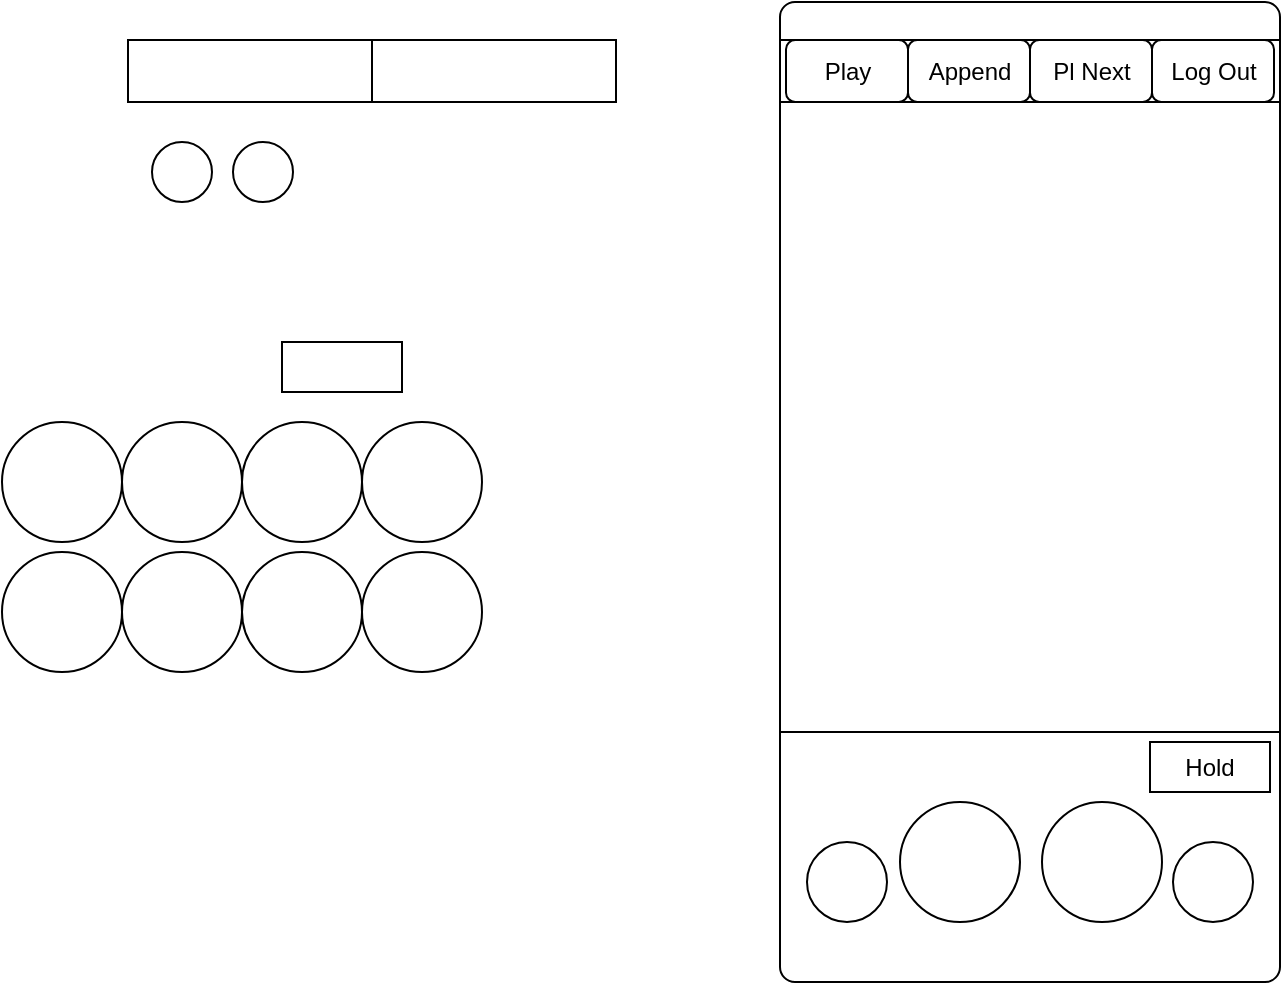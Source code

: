 <mxfile version="12.8.8" type="github" pages="2">
  <diagram id="oQDTAqtAIhEj4QiiSjHc" name="Media Scheduler">
    <mxGraphModel dx="1368" dy="534" grid="1" gridSize="10" guides="1" tooltips="1" connect="1" arrows="1" fold="1" page="1" pageScale="1" pageWidth="250" pageHeight="490" math="0" shadow="0">
      <root>
        <mxCell id="0" />
        <mxCell id="1" parent="0" />
        <mxCell id="E8qXKSW293ZqN4_Jq3c3-1" value="" style="rounded=1;whiteSpace=wrap;html=1;arcSize=3;" vertex="1" parent="1">
          <mxGeometry x="109" width="250" height="490" as="geometry" />
        </mxCell>
        <mxCell id="E8qXKSW293ZqN4_Jq3c3-4" value="" style="endArrow=none;html=1;exitX=1;exitY=0.5;exitDx=0;exitDy=0;entryX=0;entryY=0.5;entryDx=0;entryDy=0;" edge="1" parent="1">
          <mxGeometry width="50" height="50" relative="1" as="geometry">
            <mxPoint x="359" y="19" as="sourcePoint" />
            <mxPoint x="109" y="19" as="targetPoint" />
          </mxGeometry>
        </mxCell>
        <mxCell id="E8qXKSW293ZqN4_Jq3c3-5" value="" style="rounded=0;whiteSpace=wrap;html=1;" vertex="1" parent="1">
          <mxGeometry x="109" y="19" width="250" height="31" as="geometry" />
        </mxCell>
        <mxCell id="E8qXKSW293ZqN4_Jq3c3-7" value="" style="rounded=0;whiteSpace=wrap;html=1;" vertex="1" parent="1">
          <mxGeometry x="-217" y="19" width="122" height="31" as="geometry" />
        </mxCell>
        <mxCell id="E8qXKSW293ZqN4_Jq3c3-8" value="" style="rounded=0;whiteSpace=wrap;html=1;" vertex="1" parent="1">
          <mxGeometry x="-95" y="19" width="122" height="31" as="geometry" />
        </mxCell>
        <mxCell id="E8qXKSW293ZqN4_Jq3c3-9" value="" style="endArrow=none;html=1;entryX=1;entryY=0.5;entryDx=0;entryDy=0;exitX=0;exitY=0.5;exitDx=0;exitDy=0;" edge="1" parent="1">
          <mxGeometry width="50" height="50" relative="1" as="geometry">
            <mxPoint x="109" y="365" as="sourcePoint" />
            <mxPoint x="359" y="365" as="targetPoint" />
          </mxGeometry>
        </mxCell>
        <mxCell id="E8qXKSW293ZqN4_Jq3c3-10" value="" style="whiteSpace=wrap;html=1;aspect=fixed;rounded=1;arcSize=50;" vertex="1" parent="1">
          <mxGeometry x="-280" y="210" width="60" height="60" as="geometry" />
        </mxCell>
        <mxCell id="E8qXKSW293ZqN4_Jq3c3-11" value="" style="whiteSpace=wrap;html=1;aspect=fixed;rounded=1;arcSize=50;" vertex="1" parent="1">
          <mxGeometry x="-220" y="210" width="60" height="60" as="geometry" />
        </mxCell>
        <mxCell id="E8qXKSW293ZqN4_Jq3c3-12" value="" style="whiteSpace=wrap;html=1;aspect=fixed;rounded=1;arcSize=50;" vertex="1" parent="1">
          <mxGeometry x="-160" y="210" width="60" height="60" as="geometry" />
        </mxCell>
        <mxCell id="E8qXKSW293ZqN4_Jq3c3-13" value="" style="whiteSpace=wrap;html=1;aspect=fixed;rounded=1;arcSize=50;" vertex="1" parent="1">
          <mxGeometry x="-100" y="210" width="60" height="60" as="geometry" />
        </mxCell>
        <mxCell id="E8qXKSW293ZqN4_Jq3c3-14" value="" style="whiteSpace=wrap;html=1;aspect=fixed;rounded=1;arcSize=50;" vertex="1" parent="1">
          <mxGeometry x="-280" y="275" width="60" height="60" as="geometry" />
        </mxCell>
        <mxCell id="E8qXKSW293ZqN4_Jq3c3-15" value="" style="whiteSpace=wrap;html=1;aspect=fixed;rounded=1;arcSize=50;" vertex="1" parent="1">
          <mxGeometry x="-220" y="275" width="60" height="60" as="geometry" />
        </mxCell>
        <mxCell id="E8qXKSW293ZqN4_Jq3c3-16" value="" style="whiteSpace=wrap;html=1;aspect=fixed;rounded=1;arcSize=50;" vertex="1" parent="1">
          <mxGeometry x="-160" y="275" width="60" height="60" as="geometry" />
        </mxCell>
        <mxCell id="E8qXKSW293ZqN4_Jq3c3-17" value="" style="whiteSpace=wrap;html=1;aspect=fixed;rounded=1;arcSize=50;" vertex="1" parent="1">
          <mxGeometry x="-100" y="275" width="60" height="60" as="geometry" />
        </mxCell>
        <mxCell id="E8qXKSW293ZqN4_Jq3c3-18" value="" style="whiteSpace=wrap;html=1;aspect=fixed;rounded=1;arcSize=50;" vertex="1" parent="1">
          <mxGeometry x="122.5" y="420" width="40" height="40" as="geometry" />
        </mxCell>
        <mxCell id="E8qXKSW293ZqN4_Jq3c3-19" value="" style="whiteSpace=wrap;html=1;aspect=fixed;rounded=1;arcSize=50;" vertex="1" parent="1">
          <mxGeometry x="169" y="400" width="60" height="60" as="geometry" />
        </mxCell>
        <mxCell id="E8qXKSW293ZqN4_Jq3c3-20" value="" style="whiteSpace=wrap;html=1;aspect=fixed;rounded=1;arcSize=50;" vertex="1" parent="1">
          <mxGeometry x="240" y="400" width="60" height="60" as="geometry" />
        </mxCell>
        <mxCell id="E8qXKSW293ZqN4_Jq3c3-21" value="" style="whiteSpace=wrap;html=1;aspect=fixed;rounded=1;arcSize=50;" vertex="1" parent="1">
          <mxGeometry x="305.5" y="420" width="40" height="40" as="geometry" />
        </mxCell>
        <mxCell id="E8qXKSW293ZqN4_Jq3c3-22" value="" style="rounded=0;whiteSpace=wrap;html=1;" vertex="1" parent="1">
          <mxGeometry x="294" y="370" width="60" height="25" as="geometry" />
        </mxCell>
        <mxCell id="E8qXKSW293ZqN4_Jq3c3-24" value="" style="rounded=0;whiteSpace=wrap;html=1;" vertex="1" parent="1">
          <mxGeometry x="-140" y="170" width="60" height="25" as="geometry" />
        </mxCell>
        <mxCell id="c_tpf3TAiYTV67FY9RuW-1" value="" style="rounded=1;whiteSpace=wrap;html=1;arcSize=50;" vertex="1" parent="1">
          <mxGeometry x="-164.5" y="70" width="30" height="30" as="geometry" />
        </mxCell>
        <mxCell id="c_tpf3TAiYTV67FY9RuW-2" value="" style="rounded=1;whiteSpace=wrap;html=1;arcSize=50;" vertex="1" parent="1">
          <mxGeometry x="-205" y="70" width="30" height="30" as="geometry" />
        </mxCell>
        <mxCell id="c_tpf3TAiYTV67FY9RuW-4" value="" style="rounded=1;whiteSpace=wrap;html=1;" vertex="1" parent="1">
          <mxGeometry x="234" y="19" width="61" height="31" as="geometry" />
        </mxCell>
        <mxCell id="c_tpf3TAiYTV67FY9RuW-6" value="" style="rounded=1;whiteSpace=wrap;html=1;" vertex="1" parent="1">
          <mxGeometry x="295" y="19" width="61" height="31" as="geometry" />
        </mxCell>
        <mxCell id="c_tpf3TAiYTV67FY9RuW-7" value="" style="rounded=1;whiteSpace=wrap;html=1;" vertex="1" parent="1">
          <mxGeometry x="173" y="19" width="61" height="31" as="geometry" />
        </mxCell>
        <mxCell id="c_tpf3TAiYTV67FY9RuW-8" value="" style="rounded=1;whiteSpace=wrap;html=1;" vertex="1" parent="1">
          <mxGeometry x="112" y="19" width="61" height="31" as="geometry" />
        </mxCell>
        <mxCell id="c_tpf3TAiYTV67FY9RuW-9" value="Hold" style="text;html=1;strokeColor=none;fillColor=none;align=center;verticalAlign=middle;whiteSpace=wrap;rounded=0;" vertex="1" parent="1">
          <mxGeometry x="304" y="372.5" width="40" height="20" as="geometry" />
        </mxCell>
        <mxCell id="c_tpf3TAiYTV67FY9RuW-10" value="Play" style="text;html=1;strokeColor=none;fillColor=none;align=center;verticalAlign=middle;whiteSpace=wrap;rounded=0;" vertex="1" parent="1">
          <mxGeometry x="122.5" y="24.5" width="40" height="20" as="geometry" />
        </mxCell>
        <mxCell id="c_tpf3TAiYTV67FY9RuW-11" value="Append" style="text;html=1;strokeColor=none;fillColor=none;align=center;verticalAlign=middle;whiteSpace=wrap;rounded=0;" vertex="1" parent="1">
          <mxGeometry x="183.5" y="24.5" width="40" height="20" as="geometry" />
        </mxCell>
        <mxCell id="c_tpf3TAiYTV67FY9RuW-12" value="Pl Next" style="text;html=1;strokeColor=none;fillColor=none;align=center;verticalAlign=middle;whiteSpace=wrap;rounded=0;" vertex="1" parent="1">
          <mxGeometry x="241.75" y="24.5" width="45.5" height="20" as="geometry" />
        </mxCell>
        <mxCell id="c_tpf3TAiYTV67FY9RuW-13" value="Log Out" style="text;html=1;strokeColor=none;fillColor=none;align=center;verticalAlign=middle;whiteSpace=wrap;rounded=0;" vertex="1" parent="1">
          <mxGeometry x="300.5" y="24.5" width="50" height="20" as="geometry" />
        </mxCell>
      </root>
    </mxGraphModel>
  </diagram>
  <diagram id="9uSdVBGlsZr3ISpUwsoX" name="Room View">
    <mxGraphModel dx="1368" dy="534" grid="1" gridSize="10" guides="1" tooltips="1" connect="1" arrows="1" fold="1" page="1" pageScale="1" pageWidth="250" pageHeight="490" math="0" shadow="0">
      <root>
        <mxCell id="ChLerRx45zN6RfFuRuqf-0" />
        <mxCell id="ChLerRx45zN6RfFuRuqf-1" parent="ChLerRx45zN6RfFuRuqf-0" />
        <mxCell id="tjd210oB6NS_Lk1_OWE1-0" value="" style="rounded=1;whiteSpace=wrap;html=1;arcSize=3;" vertex="1" parent="ChLerRx45zN6RfFuRuqf-1">
          <mxGeometry x="109" width="250" height="490" as="geometry" />
        </mxCell>
        <mxCell id="tjd210oB6NS_Lk1_OWE1-1" value="" style="endArrow=none;html=1;exitX=1;exitY=0.5;exitDx=0;exitDy=0;entryX=0;entryY=0.5;entryDx=0;entryDy=0;" edge="1" parent="ChLerRx45zN6RfFuRuqf-1">
          <mxGeometry width="50" height="50" relative="1" as="geometry">
            <mxPoint x="359" y="19" as="sourcePoint" />
            <mxPoint x="109" y="19" as="targetPoint" />
          </mxGeometry>
        </mxCell>
        <mxCell id="tjd210oB6NS_Lk1_OWE1-2" value="" style="rounded=0;whiteSpace=wrap;html=1;" vertex="1" parent="ChLerRx45zN6RfFuRuqf-1">
          <mxGeometry x="109" y="19" width="250" height="31" as="geometry" />
        </mxCell>
        <mxCell id="tjd210oB6NS_Lk1_OWE1-3" value="" style="rounded=0;whiteSpace=wrap;html=1;" vertex="1" parent="ChLerRx45zN6RfFuRuqf-1">
          <mxGeometry x="112" y="19" width="121" height="31" as="geometry" />
        </mxCell>
        <mxCell id="tjd210oB6NS_Lk1_OWE1-4" value="" style="rounded=0;whiteSpace=wrap;html=1;" vertex="1" parent="ChLerRx45zN6RfFuRuqf-1">
          <mxGeometry x="236" y="19" width="121" height="31" as="geometry" />
        </mxCell>
        <mxCell id="tjd210oB6NS_Lk1_OWE1-5" value="" style="endArrow=none;html=1;entryX=1;entryY=0.5;entryDx=0;entryDy=0;exitX=0;exitY=0.5;exitDx=0;exitDy=0;" edge="1" parent="ChLerRx45zN6RfFuRuqf-1">
          <mxGeometry width="50" height="50" relative="1" as="geometry">
            <mxPoint x="109" y="365" as="sourcePoint" />
            <mxPoint x="359" y="365" as="targetPoint" />
          </mxGeometry>
        </mxCell>
        <mxCell id="tjd210oB6NS_Lk1_OWE1-6" value="" style="whiteSpace=wrap;html=1;aspect=fixed;" vertex="1" parent="ChLerRx45zN6RfFuRuqf-1">
          <mxGeometry x="-280" y="210" width="60" height="60" as="geometry" />
        </mxCell>
        <mxCell id="tjd210oB6NS_Lk1_OWE1-7" value="" style="whiteSpace=wrap;html=1;aspect=fixed;" vertex="1" parent="ChLerRx45zN6RfFuRuqf-1">
          <mxGeometry x="-220" y="210" width="60" height="60" as="geometry" />
        </mxCell>
        <mxCell id="tjd210oB6NS_Lk1_OWE1-8" value="" style="whiteSpace=wrap;html=1;aspect=fixed;" vertex="1" parent="ChLerRx45zN6RfFuRuqf-1">
          <mxGeometry x="-160" y="210" width="60" height="60" as="geometry" />
        </mxCell>
        <mxCell id="tjd210oB6NS_Lk1_OWE1-9" value="" style="whiteSpace=wrap;html=1;aspect=fixed;" vertex="1" parent="ChLerRx45zN6RfFuRuqf-1">
          <mxGeometry x="-100" y="210" width="60" height="60" as="geometry" />
        </mxCell>
        <mxCell id="tjd210oB6NS_Lk1_OWE1-10" value="" style="whiteSpace=wrap;html=1;aspect=fixed;" vertex="1" parent="ChLerRx45zN6RfFuRuqf-1">
          <mxGeometry x="-280" y="275" width="60" height="60" as="geometry" />
        </mxCell>
        <mxCell id="tjd210oB6NS_Lk1_OWE1-11" value="" style="whiteSpace=wrap;html=1;aspect=fixed;" vertex="1" parent="ChLerRx45zN6RfFuRuqf-1">
          <mxGeometry x="-220" y="275" width="60" height="60" as="geometry" />
        </mxCell>
        <mxCell id="tjd210oB6NS_Lk1_OWE1-12" value="" style="whiteSpace=wrap;html=1;aspect=fixed;" vertex="1" parent="ChLerRx45zN6RfFuRuqf-1">
          <mxGeometry x="-160" y="275" width="60" height="60" as="geometry" />
        </mxCell>
        <mxCell id="tjd210oB6NS_Lk1_OWE1-13" value="" style="whiteSpace=wrap;html=1;aspect=fixed;" vertex="1" parent="ChLerRx45zN6RfFuRuqf-1">
          <mxGeometry x="-100" y="275" width="60" height="60" as="geometry" />
        </mxCell>
        <mxCell id="tjd210oB6NS_Lk1_OWE1-14" value="" style="whiteSpace=wrap;html=1;aspect=fixed;" vertex="1" parent="ChLerRx45zN6RfFuRuqf-1">
          <mxGeometry x="-283" y="393" width="60" height="60" as="geometry" />
        </mxCell>
        <mxCell id="tjd210oB6NS_Lk1_OWE1-15" value="" style="whiteSpace=wrap;html=1;aspect=fixed;" vertex="1" parent="ChLerRx45zN6RfFuRuqf-1">
          <mxGeometry x="-223" y="393" width="60" height="60" as="geometry" />
        </mxCell>
        <mxCell id="tjd210oB6NS_Lk1_OWE1-16" value="" style="whiteSpace=wrap;html=1;aspect=fixed;" vertex="1" parent="ChLerRx45zN6RfFuRuqf-1">
          <mxGeometry x="-163" y="393" width="60" height="60" as="geometry" />
        </mxCell>
        <mxCell id="tjd210oB6NS_Lk1_OWE1-17" value="" style="whiteSpace=wrap;html=1;aspect=fixed;" vertex="1" parent="ChLerRx45zN6RfFuRuqf-1">
          <mxGeometry x="-103" y="393" width="60" height="60" as="geometry" />
        </mxCell>
        <mxCell id="tjd210oB6NS_Lk1_OWE1-18" value="" style="rounded=0;whiteSpace=wrap;html=1;" vertex="1" parent="ChLerRx45zN6RfFuRuqf-1">
          <mxGeometry x="-103" y="363" width="60" height="25" as="geometry" />
        </mxCell>
        <mxCell id="tjd210oB6NS_Lk1_OWE1-19" value="" style="rounded=0;whiteSpace=wrap;html=1;" vertex="1" parent="ChLerRx45zN6RfFuRuqf-1">
          <mxGeometry x="-283" y="453" width="60" height="25" as="geometry" />
        </mxCell>
        <mxCell id="tjd210oB6NS_Lk1_OWE1-20" value="" style="rounded=0;whiteSpace=wrap;html=1;" vertex="1" parent="ChLerRx45zN6RfFuRuqf-1">
          <mxGeometry x="-223" y="453" width="60" height="25" as="geometry" />
        </mxCell>
        <mxCell id="tjd210oB6NS_Lk1_OWE1-21" value="" style="rounded=0;whiteSpace=wrap;html=1;" vertex="1" parent="ChLerRx45zN6RfFuRuqf-1">
          <mxGeometry x="-163" y="453" width="60" height="25" as="geometry" />
        </mxCell>
        <mxCell id="tjd210oB6NS_Lk1_OWE1-22" value="" style="rounded=0;whiteSpace=wrap;html=1;" vertex="1" parent="ChLerRx45zN6RfFuRuqf-1">
          <mxGeometry x="-103" y="453" width="60" height="25" as="geometry" />
        </mxCell>
      </root>
    </mxGraphModel>
  </diagram>
</mxfile>
